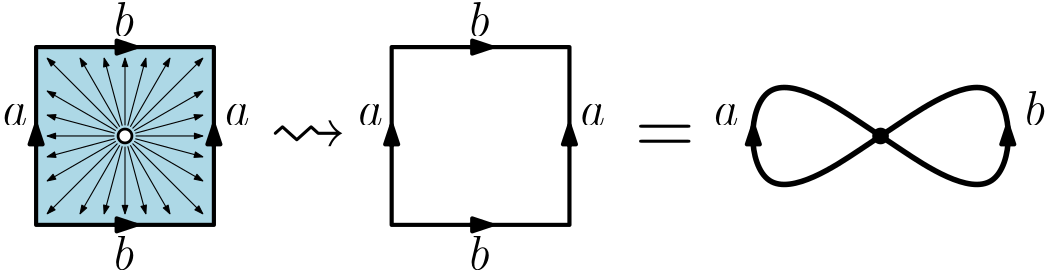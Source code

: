 <?xml version="1.0"?>
<!DOCTYPE ipe SYSTEM "ipe.dtd">
<ipe version="70107" creator="Ipe 7.1.8">
<info created="D:20130414171122" modified="D:20160228123747"/>
<preamble>\usepackage{amsmath}
\usepackage{amssymb}</preamble>
<ipestyle name="basic">
<symbol name="arrow/arc(spx)">
<path stroke="sym-stroke" fill="sym-stroke" pen="sym-pen">
0 0 m
-1 0.333 l
-1 -0.333 l
h
</path>
</symbol>
<symbol name="arrow/farc(spx)">
<path stroke="sym-stroke" fill="white" pen="sym-pen">
0 0 m
-1 0.333 l
-1 -0.333 l
h
</path>
</symbol>
<symbol name="mark/circle(sx)" transformations="translations">
<path fill="sym-stroke">
0.6 0 0 0.6 0 0 e
0.4 0 0 0.4 0 0 e
</path>
</symbol>
<symbol name="mark/disk(sx)" transformations="translations">
<path fill="sym-stroke">
0.6 0 0 0.6 0 0 e
</path>
</symbol>
<symbol name="mark/fdisk(sfx)" transformations="translations">
<group>
<path fill="sym-fill">
0.5 0 0 0.5 0 0 e
</path>
<path fill="sym-stroke" fillrule="eofill">
0.6 0 0 0.6 0 0 e
0.4 0 0 0.4 0 0 e
</path>
</group>
</symbol>
<symbol name="mark/box(sx)" transformations="translations">
<path fill="sym-stroke" fillrule="eofill">
-0.6 -0.6 m
0.6 -0.6 l
0.6 0.6 l
-0.6 0.6 l
h
-0.4 -0.4 m
0.4 -0.4 l
0.4 0.4 l
-0.4 0.4 l
h
</path>
</symbol>
<symbol name="mark/square(sx)" transformations="translations">
<path fill="sym-stroke">
-0.6 -0.6 m
0.6 -0.6 l
0.6 0.6 l
-0.6 0.6 l
h
</path>
</symbol>
<symbol name="mark/fsquare(sfx)" transformations="translations">
<group>
<path fill="sym-fill">
-0.5 -0.5 m
0.5 -0.5 l
0.5 0.5 l
-0.5 0.5 l
h
</path>
<path fill="sym-stroke" fillrule="eofill">
-0.6 -0.6 m
0.6 -0.6 l
0.6 0.6 l
-0.6 0.6 l
h
-0.4 -0.4 m
0.4 -0.4 l
0.4 0.4 l
-0.4 0.4 l
h
</path>
</group>
</symbol>
<symbol name="mark/cross(sx)" transformations="translations">
<group>
<path fill="sym-stroke">
-0.43 -0.57 m
0.57 0.43 l
0.43 0.57 l
-0.57 -0.43 l
h
</path>
<path fill="sym-stroke">
-0.43 0.57 m
0.57 -0.43 l
0.43 -0.57 l
-0.57 0.43 l
h
</path>
</group>
</symbol>
<symbol name="arrow/fnormal(spx)">
<path stroke="sym-stroke" fill="white" pen="sym-pen">
0 0 m
-1 0.333 l
-1 -0.333 l
h
</path>
</symbol>
<symbol name="arrow/pointed(spx)">
<path stroke="sym-stroke" fill="sym-stroke" pen="sym-pen">
0 0 m
-1 0.333 l
-0.8 0 l
-1 -0.333 l
h
</path>
</symbol>
<symbol name="arrow/fpointed(spx)">
<path stroke="sym-stroke" fill="white" pen="sym-pen">
0 0 m
-1 0.333 l
-0.8 0 l
-1 -0.333 l
h
</path>
</symbol>
<symbol name="arrow/linear(spx)">
<path stroke="sym-stroke" pen="sym-pen">
-1 0.333 m
0 0 l
-1 -0.333 l
</path>
</symbol>
<symbol name="arrow/fdouble(spx)">
<path stroke="sym-stroke" fill="white" pen="sym-pen">
0 0 m
-1 0.333 l
-1 -0.333 l
h
-1 0 m
-2 0.333 l
-2 -0.333 l
h
</path>
</symbol>
<symbol name="arrow/double(spx)">
<path stroke="sym-stroke" fill="sym-stroke" pen="sym-pen">
0 0 m
-1 0.333 l
-1 -0.333 l
h
-1 0 m
-2 0.333 l
-2 -0.333 l
h
</path>
</symbol>
<pen name="heavier" value="0.8"/>
<pen name="fat" value="1.2"/>
<pen name="ultrafat" value="2"/>
<symbolsize name="large" value="5"/>
<symbolsize name="small" value="2"/>
<symbolsize name="tiny" value="1.1"/>
<arrowsize name="large" value="10"/>
<arrowsize name="small" value="5"/>
<arrowsize name="tiny" value="3"/>
<color name="red" value="1 0 0"/>
<color name="green" value="0 1 0"/>
<color name="blue" value="0 0 1"/>
<color name="yellow" value="1 1 0"/>
<color name="orange" value="1 0.647 0"/>
<color name="gold" value="1 0.843 0"/>
<color name="purple" value="0.627 0.125 0.941"/>
<color name="gray" value="0.745"/>
<color name="brown" value="0.647 0.165 0.165"/>
<color name="navy" value="0 0 0.502"/>
<color name="pink" value="1 0.753 0.796"/>
<color name="seagreen" value="0.18 0.545 0.341"/>
<color name="turquoise" value="0.251 0.878 0.816"/>
<color name="violet" value="0.933 0.51 0.933"/>
<color name="darkblue" value="0 0 0.545"/>
<color name="darkcyan" value="0 0.545 0.545"/>
<color name="darkgray" value="0.663"/>
<color name="darkgreen" value="0 0.392 0"/>
<color name="darkmagenta" value="0.545 0 0.545"/>
<color name="darkorange" value="1 0.549 0"/>
<color name="darkred" value="0.545 0 0"/>
<color name="lightblue" value="0.678 0.847 0.902"/>
<color name="lightcyan" value="0.878 1 1"/>
<color name="lightgray" value="0.827"/>
<color name="lightgreen" value="0.565 0.933 0.565"/>
<color name="lightyellow" value="1 1 0.878"/>
<dashstyle name="dashed" value="[4] 0"/>
<dashstyle name="dotted" value="[1 3] 0"/>
<dashstyle name="dash dotted" value="[4 2 1 2] 0"/>
<dashstyle name="dash dot dotted" value="[4 2 1 2 1 2] 0"/>
<textsize name="large" value="\large"/>
<textsize name="small" value="\small"/>
<textsize name="tiny" value="\tiny"/>
<textsize name="Large" value="\Large"/>
<textsize name="LARGE" value="\LARGE"/>
<textsize name="huge" value="\huge"/>
<textsize name="Huge" value="\Huge"/>
<textsize name="footnote" value="\footnotesize"/>
<textstyle name="center" begin="\begin{center}" end="\end{center}"/>
<textstyle name="itemize" begin="\begin{itemize}" end="\end{itemize}"/>
<textstyle name="item" begin="\begin{itemize}\item{}" end="\end{itemize}"/>
<gridsize name="4 pts" value="4"/>
<gridsize name="8 pts (~3 mm)" value="8"/>
<gridsize name="16 pts (~6 mm)" value="16"/>
<gridsize name="32 pts (~12 mm)" value="32"/>
<gridsize name="10 pts (~3.5 mm)" value="10"/>
<gridsize name="20 pts (~7 mm)" value="20"/>
<gridsize name="14 pts (~5 mm)" value="14"/>
<gridsize name="28 pts (~10 mm)" value="28"/>
<gridsize name="56 pts (~20 mm)" value="56"/>
<anglesize name="90 deg" value="90"/>
<anglesize name="60 deg" value="60"/>
<anglesize name="45 deg" value="45"/>
<anglesize name="30 deg" value="30"/>
<anglesize name="22.5 deg" value="22.5"/>
<tiling name="falling" angle="-60" step="4" width="1"/>
<tiling name="rising" angle="30" step="4" width="1"/>
</ipestyle>
<page>
<layer name="alpha"/>
<view layers="alpha" active="alpha"/>
<path layer="alpha" matrix="0.5 0 0 0.5 32 288" fill="lightblue">
64 448 m
64 320 l
192 320 l
192 448 l
h
</path>
<path matrix="0.5 0 0 0.5 32 288" stroke="black" pen="1.5">
64 448 m
64 320 l
192 320 l
192 448 l
h
</path>
<path matrix="1 0 0 1 48 96" stroke="black" pen="1.5" arrow="normal/normal">
16 380 m
16 388 l
</path>
<path matrix="1 0 0 1 48 96" stroke="black" pen="1.5" arrow="normal/normal">
44 416 m
52 416 l
</path>
<path matrix="1 0 0 1 48 96" stroke="black" pen="1.5" rarrow="normal/normal">
80 388 m
80 380 l
</path>
<path matrix="1 0 0 1 48 96" stroke="black" pen="1.5" arrow="normal/normal">
44 352 m
52 352 l
</path>
<text matrix="1 0 0 1 48 92" transformations="translations" pos="4 392" stroke="black" type="label" width="8.849" height="7.412" depth="0" valign="baseline" size="LARGE">$a$</text>
<text matrix="1 0 0 1 128 92" transformations="translations" pos="4 392" stroke="black" type="label" width="8.849" height="7.412" depth="0" valign="baseline" size="LARGE">$a$</text>
<text matrix="1 0 0 1 88 124" transformations="translations" pos="4 392" stroke="black" type="label" width="7.167" height="11.955" depth="0" valign="baseline" size="LARGE">$b$</text>
<text matrix="1 0 0 1 88 40" transformations="translations" pos="4 392" stroke="black" type="label" width="7.167" height="11.955" depth="0" valign="baseline" size="LARGE">$b$</text>
<use name="mark/fdisk(sfx)" pos="96 480" size="large" stroke="black" fill="white"/>
<path stroke="black" arrow="normal/tiny">
96 483.84 m
96 508 l
</path>
<path stroke="black" arrow="normal/tiny">
96.9939 483.709 m
103.503 508 l
</path>
<path stroke="black" arrow="normal/tiny">
97.92 483.326 m
112.166 508 l
</path>
<path stroke="black" arrow="normal/tiny">
98.7153 482.715 m
124 508 l
</path>
<path stroke="black" arrow="normal/tiny">
99.3255 481.92 m
124 496.166 l
</path>
<path stroke="black" arrow="normal/tiny">
99.7092 480.994 m
124 487.503 l
</path>
<path stroke="black" arrow="normal/tiny">
99.84 480 m
124 480 l
</path>
<path stroke="black" arrow="normal/tiny">
99.7092 479.006 m
124 472.497 l
</path>
<path stroke="black" arrow="normal/tiny">
99.3255 478.08 m
124 463.834 l
</path>
<path stroke="black" arrow="normal/tiny">
98.7153 477.285 m
124 452 l
</path>
<path stroke="black" arrow="normal/tiny">
97.92 476.674 m
112.166 452 l
</path>
<path stroke="black" arrow="normal/tiny">
96.9939 476.291 m
103.503 452 l
</path>
<path stroke="black" arrow="normal/tiny">
96 476.16 m
96 452 l
</path>
<path stroke="black" arrow="normal/tiny">
95.0061 476.291 m
88.4974 452 l
</path>
<path stroke="black" arrow="normal/tiny">
94.08 476.674 m
79.8342 452 l
</path>
<path stroke="black" arrow="normal/tiny">
93.2847 477.285 m
68 452 l
</path>
<path stroke="black" arrow="normal/tiny">
92.6745 478.08 m
68 463.834 l
</path>
<path stroke="black" arrow="normal/tiny">
92.2908 479.006 m
68 472.497 l
</path>
<path stroke="black" arrow="normal/tiny">
92.16 480 m
68 480 l
</path>
<path stroke="black" arrow="normal/tiny">
92.2908 480.994 m
68 487.503 l
</path>
<path stroke="black" arrow="normal/tiny">
92.6745 481.92 m
68 496.166 l
</path>
<path stroke="black" arrow="normal/tiny">
93.2847 482.715 m
68 508 l
</path>
<path stroke="black" arrow="normal/tiny">
94.08 483.326 m
79.8342 508 l
</path>
<path stroke="black" arrow="normal/tiny">
95.0061 483.709 m
88.4974 508 l
</path>
<path matrix="0.5 0 0 0.5 160 288" stroke="black" pen="1.5">
64 448 m
64 320 l
192 320 l
192 448 l
h
</path>
<path matrix="1 0 0 1 176 96" stroke="black" pen="1.5" arrow="normal/normal">
16 380 m
16 388 l
</path>
<path matrix="1 0 0 1 176 96" stroke="black" pen="1.5" arrow="normal/normal">
44 416 m
52 416 l
</path>
<path matrix="1 0 0 1 176 96" stroke="black" pen="1.5" rarrow="normal/normal">
80 388 m
80 380 l
</path>
<path matrix="1 0 0 1 176 96" stroke="black" pen="1.5" arrow="normal/normal">
44 352 m
52 352 l
</path>
<text matrix="1 0 0 1 176 92" transformations="translations" pos="4 392" stroke="black" type="label" width="8.849" height="7.412" depth="0" valign="baseline" size="LARGE">$a$</text>
<text matrix="1 0 0 1 256 92" transformations="translations" pos="4 392" stroke="black" type="label" width="8.849" height="7.412" depth="0" valign="baseline" size="LARGE">$a$</text>
<text matrix="1 0 0 1 216 124" transformations="translations" pos="4 392" stroke="black" type="label" width="7.167" height="11.955" depth="0" valign="baseline" size="LARGE">$b$</text>
<text matrix="1 0 0 1 216 40" transformations="translations" pos="4 392" stroke="black" type="label" width="7.167" height="11.955" depth="0" valign="baseline" size="LARGE">$b$</text>
<use matrix="1 0 0 1 32 0" name="mark/disk(sx)" pos="336 480" size="large" stroke="black"/>
<path matrix="1 0 0 1 32 0" stroke="black" pen="ultrafat">
336 480 m
384 512
384 448
336 480 s
</path>
<path matrix="1 0 0 1 32 0" stroke="black" pen="ultrafat">
336 480 m
288 512
288 448
336 480 s
</path>
<path matrix="1 0 0 1 333.8 96" stroke="black" pen="1.5" rarrow="normal/normal">
80 388 m
80 380 l
</path>
<path matrix="1 0 0 1 242.2 96" stroke="black" pen="1.5" rarrow="normal/normal">
80 388 m
80 380 l
</path>
<text matrix="1 0 0 1 304 92" transformations="translations" pos="4 392" stroke="black" type="label" width="8.849" height="7.412" depth="0" valign="baseline" size="LARGE">$a$</text>
<text matrix="1 0 0 1 416 92" transformations="translations" pos="4 392" stroke="black" type="label" width="7.167" height="11.955" depth="0" valign="baseline" size="LARGE">$b$</text>
<text matrix="2.79242 0 0 2.79242 -265.279 -888.692" pos="148 488" stroke="black" type="label" width="54.843" height="4.289" depth="0" valign="baseline">$\leadsto\phantom{aaaaaa}=$</text>
</page>
</ipe>
